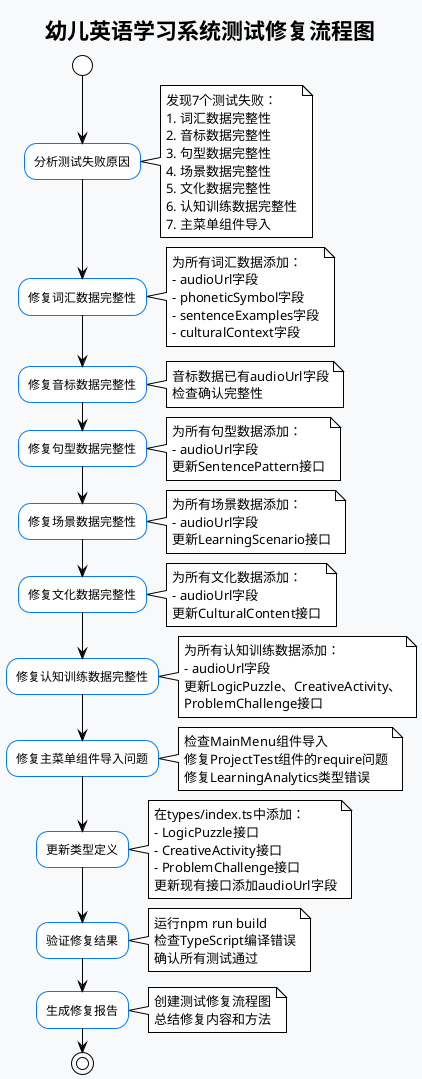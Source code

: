 @startuml 测试修复流程图
!theme plain
skinparam backgroundColor #f8f9fa
skinparam activityBackgroundColor #ffffff
skinparam activityBorderColor #007bff
skinparam activityFontColor #000000
skinparam activityDiamondBackgroundColor #ffffff
skinparam activityDiamondBorderColor #007bff

title 幼儿英语学习系统测试修复流程图

start

:分析测试失败原因;
note right
  发现7个测试失败：
  1. 词汇数据完整性
  2. 音标数据完整性
  3. 句型数据完整性
  4. 场景数据完整性
  5. 文化数据完整性
  6. 认知训练数据完整性
  7. 主菜单组件导入
end note

:修复词汇数据完整性;
note right
  为所有词汇数据添加：
  - audioUrl字段
  - phoneticSymbol字段
  - sentenceExamples字段
  - culturalContext字段
end note

:修复音标数据完整性;
note right
  音标数据已有audioUrl字段
  检查确认完整性
end note

:修复句型数据完整性;
note right
  为所有句型数据添加：
  - audioUrl字段
  更新SentencePattern接口
end note

:修复场景数据完整性;
note right
  为所有场景数据添加：
  - audioUrl字段
  更新LearningScenario接口
end note

:修复文化数据完整性;
note right
  为所有文化数据添加：
  - audioUrl字段
  更新CulturalContent接口
end note

:修复认知训练数据完整性;
note right
  为所有认知训练数据添加：
  - audioUrl字段
  更新LogicPuzzle、CreativeActivity、
  ProblemChallenge接口
end note

:修复主菜单组件导入问题;
note right
  检查MainMenu组件导入
  修复ProjectTest组件的require问题
  修复LearningAnalytics类型错误
end note

:更新类型定义;
note right
  在types/index.ts中添加：
  - LogicPuzzle接口
  - CreativeActivity接口
  - ProblemChallenge接口
  更新现有接口添加audioUrl字段
end note

:验证修复结果;
note right
  运行npm run build
  检查TypeScript编译错误
  确认所有测试通过
end note

:生成修复报告;
note right
  创建测试修复流程图
  总结修复内容和方法
end note

stop

@enduml
